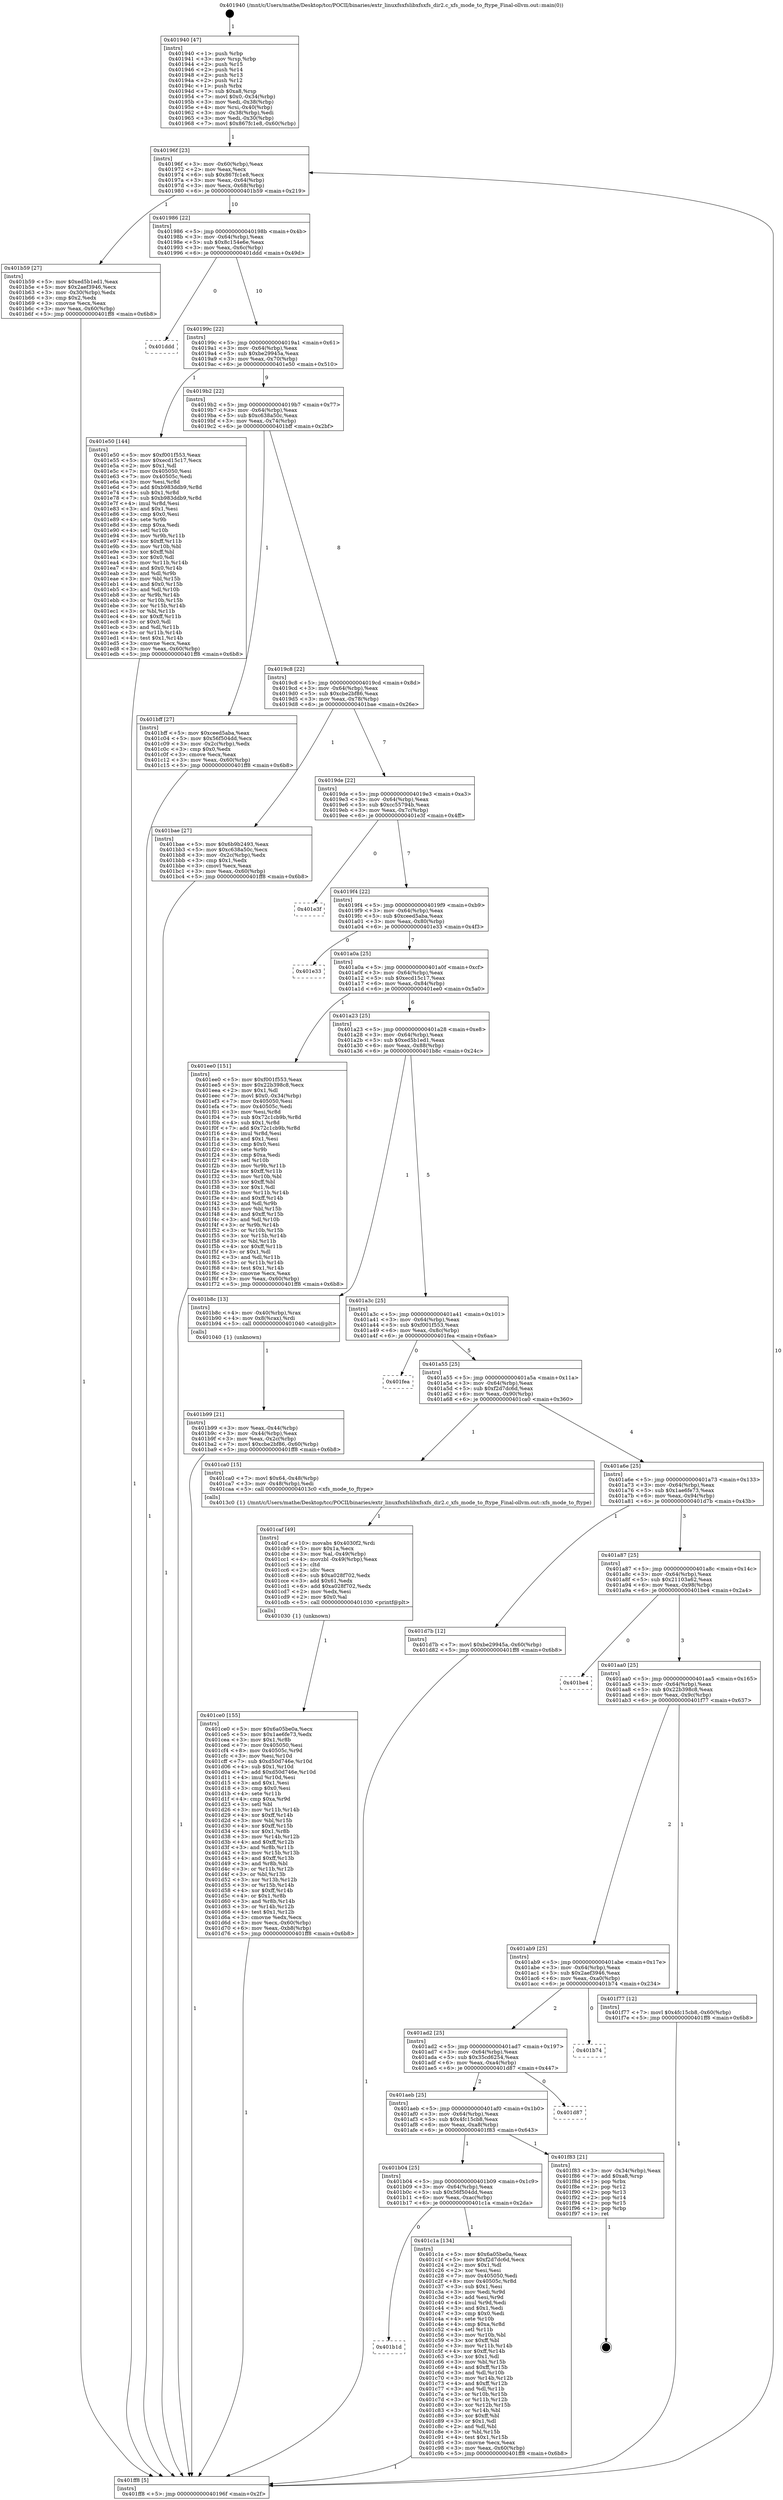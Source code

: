 digraph "0x401940" {
  label = "0x401940 (/mnt/c/Users/mathe/Desktop/tcc/POCII/binaries/extr_linuxfsxfslibxfsxfs_dir2.c_xfs_mode_to_ftype_Final-ollvm.out::main(0))"
  labelloc = "t"
  node[shape=record]

  Entry [label="",width=0.3,height=0.3,shape=circle,fillcolor=black,style=filled]
  "0x40196f" [label="{
     0x40196f [23]\l
     | [instrs]\l
     &nbsp;&nbsp;0x40196f \<+3\>: mov -0x60(%rbp),%eax\l
     &nbsp;&nbsp;0x401972 \<+2\>: mov %eax,%ecx\l
     &nbsp;&nbsp;0x401974 \<+6\>: sub $0x867fc1e8,%ecx\l
     &nbsp;&nbsp;0x40197a \<+3\>: mov %eax,-0x64(%rbp)\l
     &nbsp;&nbsp;0x40197d \<+3\>: mov %ecx,-0x68(%rbp)\l
     &nbsp;&nbsp;0x401980 \<+6\>: je 0000000000401b59 \<main+0x219\>\l
  }"]
  "0x401b59" [label="{
     0x401b59 [27]\l
     | [instrs]\l
     &nbsp;&nbsp;0x401b59 \<+5\>: mov $0xed5b1ed1,%eax\l
     &nbsp;&nbsp;0x401b5e \<+5\>: mov $0x2aef3946,%ecx\l
     &nbsp;&nbsp;0x401b63 \<+3\>: mov -0x30(%rbp),%edx\l
     &nbsp;&nbsp;0x401b66 \<+3\>: cmp $0x2,%edx\l
     &nbsp;&nbsp;0x401b69 \<+3\>: cmovne %ecx,%eax\l
     &nbsp;&nbsp;0x401b6c \<+3\>: mov %eax,-0x60(%rbp)\l
     &nbsp;&nbsp;0x401b6f \<+5\>: jmp 0000000000401ff8 \<main+0x6b8\>\l
  }"]
  "0x401986" [label="{
     0x401986 [22]\l
     | [instrs]\l
     &nbsp;&nbsp;0x401986 \<+5\>: jmp 000000000040198b \<main+0x4b\>\l
     &nbsp;&nbsp;0x40198b \<+3\>: mov -0x64(%rbp),%eax\l
     &nbsp;&nbsp;0x40198e \<+5\>: sub $0x8c154e6e,%eax\l
     &nbsp;&nbsp;0x401993 \<+3\>: mov %eax,-0x6c(%rbp)\l
     &nbsp;&nbsp;0x401996 \<+6\>: je 0000000000401ddd \<main+0x49d\>\l
  }"]
  "0x401ff8" [label="{
     0x401ff8 [5]\l
     | [instrs]\l
     &nbsp;&nbsp;0x401ff8 \<+5\>: jmp 000000000040196f \<main+0x2f\>\l
  }"]
  "0x401940" [label="{
     0x401940 [47]\l
     | [instrs]\l
     &nbsp;&nbsp;0x401940 \<+1\>: push %rbp\l
     &nbsp;&nbsp;0x401941 \<+3\>: mov %rsp,%rbp\l
     &nbsp;&nbsp;0x401944 \<+2\>: push %r15\l
     &nbsp;&nbsp;0x401946 \<+2\>: push %r14\l
     &nbsp;&nbsp;0x401948 \<+2\>: push %r13\l
     &nbsp;&nbsp;0x40194a \<+2\>: push %r12\l
     &nbsp;&nbsp;0x40194c \<+1\>: push %rbx\l
     &nbsp;&nbsp;0x40194d \<+7\>: sub $0xa8,%rsp\l
     &nbsp;&nbsp;0x401954 \<+7\>: movl $0x0,-0x34(%rbp)\l
     &nbsp;&nbsp;0x40195b \<+3\>: mov %edi,-0x38(%rbp)\l
     &nbsp;&nbsp;0x40195e \<+4\>: mov %rsi,-0x40(%rbp)\l
     &nbsp;&nbsp;0x401962 \<+3\>: mov -0x38(%rbp),%edi\l
     &nbsp;&nbsp;0x401965 \<+3\>: mov %edi,-0x30(%rbp)\l
     &nbsp;&nbsp;0x401968 \<+7\>: movl $0x867fc1e8,-0x60(%rbp)\l
  }"]
  Exit [label="",width=0.3,height=0.3,shape=circle,fillcolor=black,style=filled,peripheries=2]
  "0x401ddd" [label="{
     0x401ddd\l
  }", style=dashed]
  "0x40199c" [label="{
     0x40199c [22]\l
     | [instrs]\l
     &nbsp;&nbsp;0x40199c \<+5\>: jmp 00000000004019a1 \<main+0x61\>\l
     &nbsp;&nbsp;0x4019a1 \<+3\>: mov -0x64(%rbp),%eax\l
     &nbsp;&nbsp;0x4019a4 \<+5\>: sub $0xbe29945a,%eax\l
     &nbsp;&nbsp;0x4019a9 \<+3\>: mov %eax,-0x70(%rbp)\l
     &nbsp;&nbsp;0x4019ac \<+6\>: je 0000000000401e50 \<main+0x510\>\l
  }"]
  "0x401ce0" [label="{
     0x401ce0 [155]\l
     | [instrs]\l
     &nbsp;&nbsp;0x401ce0 \<+5\>: mov $0x6a05be0a,%ecx\l
     &nbsp;&nbsp;0x401ce5 \<+5\>: mov $0x1ae6fe73,%edx\l
     &nbsp;&nbsp;0x401cea \<+3\>: mov $0x1,%r8b\l
     &nbsp;&nbsp;0x401ced \<+7\>: mov 0x405050,%esi\l
     &nbsp;&nbsp;0x401cf4 \<+8\>: mov 0x40505c,%r9d\l
     &nbsp;&nbsp;0x401cfc \<+3\>: mov %esi,%r10d\l
     &nbsp;&nbsp;0x401cff \<+7\>: sub $0xd50d746e,%r10d\l
     &nbsp;&nbsp;0x401d06 \<+4\>: sub $0x1,%r10d\l
     &nbsp;&nbsp;0x401d0a \<+7\>: add $0xd50d746e,%r10d\l
     &nbsp;&nbsp;0x401d11 \<+4\>: imul %r10d,%esi\l
     &nbsp;&nbsp;0x401d15 \<+3\>: and $0x1,%esi\l
     &nbsp;&nbsp;0x401d18 \<+3\>: cmp $0x0,%esi\l
     &nbsp;&nbsp;0x401d1b \<+4\>: sete %r11b\l
     &nbsp;&nbsp;0x401d1f \<+4\>: cmp $0xa,%r9d\l
     &nbsp;&nbsp;0x401d23 \<+3\>: setl %bl\l
     &nbsp;&nbsp;0x401d26 \<+3\>: mov %r11b,%r14b\l
     &nbsp;&nbsp;0x401d29 \<+4\>: xor $0xff,%r14b\l
     &nbsp;&nbsp;0x401d2d \<+3\>: mov %bl,%r15b\l
     &nbsp;&nbsp;0x401d30 \<+4\>: xor $0xff,%r15b\l
     &nbsp;&nbsp;0x401d34 \<+4\>: xor $0x1,%r8b\l
     &nbsp;&nbsp;0x401d38 \<+3\>: mov %r14b,%r12b\l
     &nbsp;&nbsp;0x401d3b \<+4\>: and $0xff,%r12b\l
     &nbsp;&nbsp;0x401d3f \<+3\>: and %r8b,%r11b\l
     &nbsp;&nbsp;0x401d42 \<+3\>: mov %r15b,%r13b\l
     &nbsp;&nbsp;0x401d45 \<+4\>: and $0xff,%r13b\l
     &nbsp;&nbsp;0x401d49 \<+3\>: and %r8b,%bl\l
     &nbsp;&nbsp;0x401d4c \<+3\>: or %r11b,%r12b\l
     &nbsp;&nbsp;0x401d4f \<+3\>: or %bl,%r13b\l
     &nbsp;&nbsp;0x401d52 \<+3\>: xor %r13b,%r12b\l
     &nbsp;&nbsp;0x401d55 \<+3\>: or %r15b,%r14b\l
     &nbsp;&nbsp;0x401d58 \<+4\>: xor $0xff,%r14b\l
     &nbsp;&nbsp;0x401d5c \<+4\>: or $0x1,%r8b\l
     &nbsp;&nbsp;0x401d60 \<+3\>: and %r8b,%r14b\l
     &nbsp;&nbsp;0x401d63 \<+3\>: or %r14b,%r12b\l
     &nbsp;&nbsp;0x401d66 \<+4\>: test $0x1,%r12b\l
     &nbsp;&nbsp;0x401d6a \<+3\>: cmovne %edx,%ecx\l
     &nbsp;&nbsp;0x401d6d \<+3\>: mov %ecx,-0x60(%rbp)\l
     &nbsp;&nbsp;0x401d70 \<+6\>: mov %eax,-0xb8(%rbp)\l
     &nbsp;&nbsp;0x401d76 \<+5\>: jmp 0000000000401ff8 \<main+0x6b8\>\l
  }"]
  "0x401e50" [label="{
     0x401e50 [144]\l
     | [instrs]\l
     &nbsp;&nbsp;0x401e50 \<+5\>: mov $0xf001f553,%eax\l
     &nbsp;&nbsp;0x401e55 \<+5\>: mov $0xecd15c17,%ecx\l
     &nbsp;&nbsp;0x401e5a \<+2\>: mov $0x1,%dl\l
     &nbsp;&nbsp;0x401e5c \<+7\>: mov 0x405050,%esi\l
     &nbsp;&nbsp;0x401e63 \<+7\>: mov 0x40505c,%edi\l
     &nbsp;&nbsp;0x401e6a \<+3\>: mov %esi,%r8d\l
     &nbsp;&nbsp;0x401e6d \<+7\>: add $0xb983ddb9,%r8d\l
     &nbsp;&nbsp;0x401e74 \<+4\>: sub $0x1,%r8d\l
     &nbsp;&nbsp;0x401e78 \<+7\>: sub $0xb983ddb9,%r8d\l
     &nbsp;&nbsp;0x401e7f \<+4\>: imul %r8d,%esi\l
     &nbsp;&nbsp;0x401e83 \<+3\>: and $0x1,%esi\l
     &nbsp;&nbsp;0x401e86 \<+3\>: cmp $0x0,%esi\l
     &nbsp;&nbsp;0x401e89 \<+4\>: sete %r9b\l
     &nbsp;&nbsp;0x401e8d \<+3\>: cmp $0xa,%edi\l
     &nbsp;&nbsp;0x401e90 \<+4\>: setl %r10b\l
     &nbsp;&nbsp;0x401e94 \<+3\>: mov %r9b,%r11b\l
     &nbsp;&nbsp;0x401e97 \<+4\>: xor $0xff,%r11b\l
     &nbsp;&nbsp;0x401e9b \<+3\>: mov %r10b,%bl\l
     &nbsp;&nbsp;0x401e9e \<+3\>: xor $0xff,%bl\l
     &nbsp;&nbsp;0x401ea1 \<+3\>: xor $0x0,%dl\l
     &nbsp;&nbsp;0x401ea4 \<+3\>: mov %r11b,%r14b\l
     &nbsp;&nbsp;0x401ea7 \<+4\>: and $0x0,%r14b\l
     &nbsp;&nbsp;0x401eab \<+3\>: and %dl,%r9b\l
     &nbsp;&nbsp;0x401eae \<+3\>: mov %bl,%r15b\l
     &nbsp;&nbsp;0x401eb1 \<+4\>: and $0x0,%r15b\l
     &nbsp;&nbsp;0x401eb5 \<+3\>: and %dl,%r10b\l
     &nbsp;&nbsp;0x401eb8 \<+3\>: or %r9b,%r14b\l
     &nbsp;&nbsp;0x401ebb \<+3\>: or %r10b,%r15b\l
     &nbsp;&nbsp;0x401ebe \<+3\>: xor %r15b,%r14b\l
     &nbsp;&nbsp;0x401ec1 \<+3\>: or %bl,%r11b\l
     &nbsp;&nbsp;0x401ec4 \<+4\>: xor $0xff,%r11b\l
     &nbsp;&nbsp;0x401ec8 \<+3\>: or $0x0,%dl\l
     &nbsp;&nbsp;0x401ecb \<+3\>: and %dl,%r11b\l
     &nbsp;&nbsp;0x401ece \<+3\>: or %r11b,%r14b\l
     &nbsp;&nbsp;0x401ed1 \<+4\>: test $0x1,%r14b\l
     &nbsp;&nbsp;0x401ed5 \<+3\>: cmovne %ecx,%eax\l
     &nbsp;&nbsp;0x401ed8 \<+3\>: mov %eax,-0x60(%rbp)\l
     &nbsp;&nbsp;0x401edb \<+5\>: jmp 0000000000401ff8 \<main+0x6b8\>\l
  }"]
  "0x4019b2" [label="{
     0x4019b2 [22]\l
     | [instrs]\l
     &nbsp;&nbsp;0x4019b2 \<+5\>: jmp 00000000004019b7 \<main+0x77\>\l
     &nbsp;&nbsp;0x4019b7 \<+3\>: mov -0x64(%rbp),%eax\l
     &nbsp;&nbsp;0x4019ba \<+5\>: sub $0xc638a50c,%eax\l
     &nbsp;&nbsp;0x4019bf \<+3\>: mov %eax,-0x74(%rbp)\l
     &nbsp;&nbsp;0x4019c2 \<+6\>: je 0000000000401bff \<main+0x2bf\>\l
  }"]
  "0x401caf" [label="{
     0x401caf [49]\l
     | [instrs]\l
     &nbsp;&nbsp;0x401caf \<+10\>: movabs $0x4030f2,%rdi\l
     &nbsp;&nbsp;0x401cb9 \<+5\>: mov $0x1a,%ecx\l
     &nbsp;&nbsp;0x401cbe \<+3\>: mov %al,-0x49(%rbp)\l
     &nbsp;&nbsp;0x401cc1 \<+4\>: movzbl -0x49(%rbp),%eax\l
     &nbsp;&nbsp;0x401cc5 \<+1\>: cltd\l
     &nbsp;&nbsp;0x401cc6 \<+2\>: idiv %ecx\l
     &nbsp;&nbsp;0x401cc8 \<+6\>: sub $0xa028f702,%edx\l
     &nbsp;&nbsp;0x401cce \<+3\>: add $0x61,%edx\l
     &nbsp;&nbsp;0x401cd1 \<+6\>: add $0xa028f702,%edx\l
     &nbsp;&nbsp;0x401cd7 \<+2\>: mov %edx,%esi\l
     &nbsp;&nbsp;0x401cd9 \<+2\>: mov $0x0,%al\l
     &nbsp;&nbsp;0x401cdb \<+5\>: call 0000000000401030 \<printf@plt\>\l
     | [calls]\l
     &nbsp;&nbsp;0x401030 \{1\} (unknown)\l
  }"]
  "0x401bff" [label="{
     0x401bff [27]\l
     | [instrs]\l
     &nbsp;&nbsp;0x401bff \<+5\>: mov $0xceed5aba,%eax\l
     &nbsp;&nbsp;0x401c04 \<+5\>: mov $0x56f504dd,%ecx\l
     &nbsp;&nbsp;0x401c09 \<+3\>: mov -0x2c(%rbp),%edx\l
     &nbsp;&nbsp;0x401c0c \<+3\>: cmp $0x0,%edx\l
     &nbsp;&nbsp;0x401c0f \<+3\>: cmove %ecx,%eax\l
     &nbsp;&nbsp;0x401c12 \<+3\>: mov %eax,-0x60(%rbp)\l
     &nbsp;&nbsp;0x401c15 \<+5\>: jmp 0000000000401ff8 \<main+0x6b8\>\l
  }"]
  "0x4019c8" [label="{
     0x4019c8 [22]\l
     | [instrs]\l
     &nbsp;&nbsp;0x4019c8 \<+5\>: jmp 00000000004019cd \<main+0x8d\>\l
     &nbsp;&nbsp;0x4019cd \<+3\>: mov -0x64(%rbp),%eax\l
     &nbsp;&nbsp;0x4019d0 \<+5\>: sub $0xcbe2bf86,%eax\l
     &nbsp;&nbsp;0x4019d5 \<+3\>: mov %eax,-0x78(%rbp)\l
     &nbsp;&nbsp;0x4019d8 \<+6\>: je 0000000000401bae \<main+0x26e\>\l
  }"]
  "0x401b1d" [label="{
     0x401b1d\l
  }", style=dashed]
  "0x401bae" [label="{
     0x401bae [27]\l
     | [instrs]\l
     &nbsp;&nbsp;0x401bae \<+5\>: mov $0x6b9b2493,%eax\l
     &nbsp;&nbsp;0x401bb3 \<+5\>: mov $0xc638a50c,%ecx\l
     &nbsp;&nbsp;0x401bb8 \<+3\>: mov -0x2c(%rbp),%edx\l
     &nbsp;&nbsp;0x401bbb \<+3\>: cmp $0x1,%edx\l
     &nbsp;&nbsp;0x401bbe \<+3\>: cmovl %ecx,%eax\l
     &nbsp;&nbsp;0x401bc1 \<+3\>: mov %eax,-0x60(%rbp)\l
     &nbsp;&nbsp;0x401bc4 \<+5\>: jmp 0000000000401ff8 \<main+0x6b8\>\l
  }"]
  "0x4019de" [label="{
     0x4019de [22]\l
     | [instrs]\l
     &nbsp;&nbsp;0x4019de \<+5\>: jmp 00000000004019e3 \<main+0xa3\>\l
     &nbsp;&nbsp;0x4019e3 \<+3\>: mov -0x64(%rbp),%eax\l
     &nbsp;&nbsp;0x4019e6 \<+5\>: sub $0xcc55794b,%eax\l
     &nbsp;&nbsp;0x4019eb \<+3\>: mov %eax,-0x7c(%rbp)\l
     &nbsp;&nbsp;0x4019ee \<+6\>: je 0000000000401e3f \<main+0x4ff\>\l
  }"]
  "0x401c1a" [label="{
     0x401c1a [134]\l
     | [instrs]\l
     &nbsp;&nbsp;0x401c1a \<+5\>: mov $0x6a05be0a,%eax\l
     &nbsp;&nbsp;0x401c1f \<+5\>: mov $0xf2d7dc6d,%ecx\l
     &nbsp;&nbsp;0x401c24 \<+2\>: mov $0x1,%dl\l
     &nbsp;&nbsp;0x401c26 \<+2\>: xor %esi,%esi\l
     &nbsp;&nbsp;0x401c28 \<+7\>: mov 0x405050,%edi\l
     &nbsp;&nbsp;0x401c2f \<+8\>: mov 0x40505c,%r8d\l
     &nbsp;&nbsp;0x401c37 \<+3\>: sub $0x1,%esi\l
     &nbsp;&nbsp;0x401c3a \<+3\>: mov %edi,%r9d\l
     &nbsp;&nbsp;0x401c3d \<+3\>: add %esi,%r9d\l
     &nbsp;&nbsp;0x401c40 \<+4\>: imul %r9d,%edi\l
     &nbsp;&nbsp;0x401c44 \<+3\>: and $0x1,%edi\l
     &nbsp;&nbsp;0x401c47 \<+3\>: cmp $0x0,%edi\l
     &nbsp;&nbsp;0x401c4a \<+4\>: sete %r10b\l
     &nbsp;&nbsp;0x401c4e \<+4\>: cmp $0xa,%r8d\l
     &nbsp;&nbsp;0x401c52 \<+4\>: setl %r11b\l
     &nbsp;&nbsp;0x401c56 \<+3\>: mov %r10b,%bl\l
     &nbsp;&nbsp;0x401c59 \<+3\>: xor $0xff,%bl\l
     &nbsp;&nbsp;0x401c5c \<+3\>: mov %r11b,%r14b\l
     &nbsp;&nbsp;0x401c5f \<+4\>: xor $0xff,%r14b\l
     &nbsp;&nbsp;0x401c63 \<+3\>: xor $0x1,%dl\l
     &nbsp;&nbsp;0x401c66 \<+3\>: mov %bl,%r15b\l
     &nbsp;&nbsp;0x401c69 \<+4\>: and $0xff,%r15b\l
     &nbsp;&nbsp;0x401c6d \<+3\>: and %dl,%r10b\l
     &nbsp;&nbsp;0x401c70 \<+3\>: mov %r14b,%r12b\l
     &nbsp;&nbsp;0x401c73 \<+4\>: and $0xff,%r12b\l
     &nbsp;&nbsp;0x401c77 \<+3\>: and %dl,%r11b\l
     &nbsp;&nbsp;0x401c7a \<+3\>: or %r10b,%r15b\l
     &nbsp;&nbsp;0x401c7d \<+3\>: or %r11b,%r12b\l
     &nbsp;&nbsp;0x401c80 \<+3\>: xor %r12b,%r15b\l
     &nbsp;&nbsp;0x401c83 \<+3\>: or %r14b,%bl\l
     &nbsp;&nbsp;0x401c86 \<+3\>: xor $0xff,%bl\l
     &nbsp;&nbsp;0x401c89 \<+3\>: or $0x1,%dl\l
     &nbsp;&nbsp;0x401c8c \<+2\>: and %dl,%bl\l
     &nbsp;&nbsp;0x401c8e \<+3\>: or %bl,%r15b\l
     &nbsp;&nbsp;0x401c91 \<+4\>: test $0x1,%r15b\l
     &nbsp;&nbsp;0x401c95 \<+3\>: cmovne %ecx,%eax\l
     &nbsp;&nbsp;0x401c98 \<+3\>: mov %eax,-0x60(%rbp)\l
     &nbsp;&nbsp;0x401c9b \<+5\>: jmp 0000000000401ff8 \<main+0x6b8\>\l
  }"]
  "0x401e3f" [label="{
     0x401e3f\l
  }", style=dashed]
  "0x4019f4" [label="{
     0x4019f4 [22]\l
     | [instrs]\l
     &nbsp;&nbsp;0x4019f4 \<+5\>: jmp 00000000004019f9 \<main+0xb9\>\l
     &nbsp;&nbsp;0x4019f9 \<+3\>: mov -0x64(%rbp),%eax\l
     &nbsp;&nbsp;0x4019fc \<+5\>: sub $0xceed5aba,%eax\l
     &nbsp;&nbsp;0x401a01 \<+3\>: mov %eax,-0x80(%rbp)\l
     &nbsp;&nbsp;0x401a04 \<+6\>: je 0000000000401e33 \<main+0x4f3\>\l
  }"]
  "0x401b04" [label="{
     0x401b04 [25]\l
     | [instrs]\l
     &nbsp;&nbsp;0x401b04 \<+5\>: jmp 0000000000401b09 \<main+0x1c9\>\l
     &nbsp;&nbsp;0x401b09 \<+3\>: mov -0x64(%rbp),%eax\l
     &nbsp;&nbsp;0x401b0c \<+5\>: sub $0x56f504dd,%eax\l
     &nbsp;&nbsp;0x401b11 \<+6\>: mov %eax,-0xac(%rbp)\l
     &nbsp;&nbsp;0x401b17 \<+6\>: je 0000000000401c1a \<main+0x2da\>\l
  }"]
  "0x401e33" [label="{
     0x401e33\l
  }", style=dashed]
  "0x401a0a" [label="{
     0x401a0a [25]\l
     | [instrs]\l
     &nbsp;&nbsp;0x401a0a \<+5\>: jmp 0000000000401a0f \<main+0xcf\>\l
     &nbsp;&nbsp;0x401a0f \<+3\>: mov -0x64(%rbp),%eax\l
     &nbsp;&nbsp;0x401a12 \<+5\>: sub $0xecd15c17,%eax\l
     &nbsp;&nbsp;0x401a17 \<+6\>: mov %eax,-0x84(%rbp)\l
     &nbsp;&nbsp;0x401a1d \<+6\>: je 0000000000401ee0 \<main+0x5a0\>\l
  }"]
  "0x401f83" [label="{
     0x401f83 [21]\l
     | [instrs]\l
     &nbsp;&nbsp;0x401f83 \<+3\>: mov -0x34(%rbp),%eax\l
     &nbsp;&nbsp;0x401f86 \<+7\>: add $0xa8,%rsp\l
     &nbsp;&nbsp;0x401f8d \<+1\>: pop %rbx\l
     &nbsp;&nbsp;0x401f8e \<+2\>: pop %r12\l
     &nbsp;&nbsp;0x401f90 \<+2\>: pop %r13\l
     &nbsp;&nbsp;0x401f92 \<+2\>: pop %r14\l
     &nbsp;&nbsp;0x401f94 \<+2\>: pop %r15\l
     &nbsp;&nbsp;0x401f96 \<+1\>: pop %rbp\l
     &nbsp;&nbsp;0x401f97 \<+1\>: ret\l
  }"]
  "0x401ee0" [label="{
     0x401ee0 [151]\l
     | [instrs]\l
     &nbsp;&nbsp;0x401ee0 \<+5\>: mov $0xf001f553,%eax\l
     &nbsp;&nbsp;0x401ee5 \<+5\>: mov $0x22b398c8,%ecx\l
     &nbsp;&nbsp;0x401eea \<+2\>: mov $0x1,%dl\l
     &nbsp;&nbsp;0x401eec \<+7\>: movl $0x0,-0x34(%rbp)\l
     &nbsp;&nbsp;0x401ef3 \<+7\>: mov 0x405050,%esi\l
     &nbsp;&nbsp;0x401efa \<+7\>: mov 0x40505c,%edi\l
     &nbsp;&nbsp;0x401f01 \<+3\>: mov %esi,%r8d\l
     &nbsp;&nbsp;0x401f04 \<+7\>: sub $0x72c1cb9b,%r8d\l
     &nbsp;&nbsp;0x401f0b \<+4\>: sub $0x1,%r8d\l
     &nbsp;&nbsp;0x401f0f \<+7\>: add $0x72c1cb9b,%r8d\l
     &nbsp;&nbsp;0x401f16 \<+4\>: imul %r8d,%esi\l
     &nbsp;&nbsp;0x401f1a \<+3\>: and $0x1,%esi\l
     &nbsp;&nbsp;0x401f1d \<+3\>: cmp $0x0,%esi\l
     &nbsp;&nbsp;0x401f20 \<+4\>: sete %r9b\l
     &nbsp;&nbsp;0x401f24 \<+3\>: cmp $0xa,%edi\l
     &nbsp;&nbsp;0x401f27 \<+4\>: setl %r10b\l
     &nbsp;&nbsp;0x401f2b \<+3\>: mov %r9b,%r11b\l
     &nbsp;&nbsp;0x401f2e \<+4\>: xor $0xff,%r11b\l
     &nbsp;&nbsp;0x401f32 \<+3\>: mov %r10b,%bl\l
     &nbsp;&nbsp;0x401f35 \<+3\>: xor $0xff,%bl\l
     &nbsp;&nbsp;0x401f38 \<+3\>: xor $0x1,%dl\l
     &nbsp;&nbsp;0x401f3b \<+3\>: mov %r11b,%r14b\l
     &nbsp;&nbsp;0x401f3e \<+4\>: and $0xff,%r14b\l
     &nbsp;&nbsp;0x401f42 \<+3\>: and %dl,%r9b\l
     &nbsp;&nbsp;0x401f45 \<+3\>: mov %bl,%r15b\l
     &nbsp;&nbsp;0x401f48 \<+4\>: and $0xff,%r15b\l
     &nbsp;&nbsp;0x401f4c \<+3\>: and %dl,%r10b\l
     &nbsp;&nbsp;0x401f4f \<+3\>: or %r9b,%r14b\l
     &nbsp;&nbsp;0x401f52 \<+3\>: or %r10b,%r15b\l
     &nbsp;&nbsp;0x401f55 \<+3\>: xor %r15b,%r14b\l
     &nbsp;&nbsp;0x401f58 \<+3\>: or %bl,%r11b\l
     &nbsp;&nbsp;0x401f5b \<+4\>: xor $0xff,%r11b\l
     &nbsp;&nbsp;0x401f5f \<+3\>: or $0x1,%dl\l
     &nbsp;&nbsp;0x401f62 \<+3\>: and %dl,%r11b\l
     &nbsp;&nbsp;0x401f65 \<+3\>: or %r11b,%r14b\l
     &nbsp;&nbsp;0x401f68 \<+4\>: test $0x1,%r14b\l
     &nbsp;&nbsp;0x401f6c \<+3\>: cmovne %ecx,%eax\l
     &nbsp;&nbsp;0x401f6f \<+3\>: mov %eax,-0x60(%rbp)\l
     &nbsp;&nbsp;0x401f72 \<+5\>: jmp 0000000000401ff8 \<main+0x6b8\>\l
  }"]
  "0x401a23" [label="{
     0x401a23 [25]\l
     | [instrs]\l
     &nbsp;&nbsp;0x401a23 \<+5\>: jmp 0000000000401a28 \<main+0xe8\>\l
     &nbsp;&nbsp;0x401a28 \<+3\>: mov -0x64(%rbp),%eax\l
     &nbsp;&nbsp;0x401a2b \<+5\>: sub $0xed5b1ed1,%eax\l
     &nbsp;&nbsp;0x401a30 \<+6\>: mov %eax,-0x88(%rbp)\l
     &nbsp;&nbsp;0x401a36 \<+6\>: je 0000000000401b8c \<main+0x24c\>\l
  }"]
  "0x401aeb" [label="{
     0x401aeb [25]\l
     | [instrs]\l
     &nbsp;&nbsp;0x401aeb \<+5\>: jmp 0000000000401af0 \<main+0x1b0\>\l
     &nbsp;&nbsp;0x401af0 \<+3\>: mov -0x64(%rbp),%eax\l
     &nbsp;&nbsp;0x401af3 \<+5\>: sub $0x4fc15cb8,%eax\l
     &nbsp;&nbsp;0x401af8 \<+6\>: mov %eax,-0xa8(%rbp)\l
     &nbsp;&nbsp;0x401afe \<+6\>: je 0000000000401f83 \<main+0x643\>\l
  }"]
  "0x401b8c" [label="{
     0x401b8c [13]\l
     | [instrs]\l
     &nbsp;&nbsp;0x401b8c \<+4\>: mov -0x40(%rbp),%rax\l
     &nbsp;&nbsp;0x401b90 \<+4\>: mov 0x8(%rax),%rdi\l
     &nbsp;&nbsp;0x401b94 \<+5\>: call 0000000000401040 \<atoi@plt\>\l
     | [calls]\l
     &nbsp;&nbsp;0x401040 \{1\} (unknown)\l
  }"]
  "0x401a3c" [label="{
     0x401a3c [25]\l
     | [instrs]\l
     &nbsp;&nbsp;0x401a3c \<+5\>: jmp 0000000000401a41 \<main+0x101\>\l
     &nbsp;&nbsp;0x401a41 \<+3\>: mov -0x64(%rbp),%eax\l
     &nbsp;&nbsp;0x401a44 \<+5\>: sub $0xf001f553,%eax\l
     &nbsp;&nbsp;0x401a49 \<+6\>: mov %eax,-0x8c(%rbp)\l
     &nbsp;&nbsp;0x401a4f \<+6\>: je 0000000000401fea \<main+0x6aa\>\l
  }"]
  "0x401b99" [label="{
     0x401b99 [21]\l
     | [instrs]\l
     &nbsp;&nbsp;0x401b99 \<+3\>: mov %eax,-0x44(%rbp)\l
     &nbsp;&nbsp;0x401b9c \<+3\>: mov -0x44(%rbp),%eax\l
     &nbsp;&nbsp;0x401b9f \<+3\>: mov %eax,-0x2c(%rbp)\l
     &nbsp;&nbsp;0x401ba2 \<+7\>: movl $0xcbe2bf86,-0x60(%rbp)\l
     &nbsp;&nbsp;0x401ba9 \<+5\>: jmp 0000000000401ff8 \<main+0x6b8\>\l
  }"]
  "0x401d87" [label="{
     0x401d87\l
  }", style=dashed]
  "0x401fea" [label="{
     0x401fea\l
  }", style=dashed]
  "0x401a55" [label="{
     0x401a55 [25]\l
     | [instrs]\l
     &nbsp;&nbsp;0x401a55 \<+5\>: jmp 0000000000401a5a \<main+0x11a\>\l
     &nbsp;&nbsp;0x401a5a \<+3\>: mov -0x64(%rbp),%eax\l
     &nbsp;&nbsp;0x401a5d \<+5\>: sub $0xf2d7dc6d,%eax\l
     &nbsp;&nbsp;0x401a62 \<+6\>: mov %eax,-0x90(%rbp)\l
     &nbsp;&nbsp;0x401a68 \<+6\>: je 0000000000401ca0 \<main+0x360\>\l
  }"]
  "0x401ad2" [label="{
     0x401ad2 [25]\l
     | [instrs]\l
     &nbsp;&nbsp;0x401ad2 \<+5\>: jmp 0000000000401ad7 \<main+0x197\>\l
     &nbsp;&nbsp;0x401ad7 \<+3\>: mov -0x64(%rbp),%eax\l
     &nbsp;&nbsp;0x401ada \<+5\>: sub $0x35cd6254,%eax\l
     &nbsp;&nbsp;0x401adf \<+6\>: mov %eax,-0xa4(%rbp)\l
     &nbsp;&nbsp;0x401ae5 \<+6\>: je 0000000000401d87 \<main+0x447\>\l
  }"]
  "0x401ca0" [label="{
     0x401ca0 [15]\l
     | [instrs]\l
     &nbsp;&nbsp;0x401ca0 \<+7\>: movl $0x64,-0x48(%rbp)\l
     &nbsp;&nbsp;0x401ca7 \<+3\>: mov -0x48(%rbp),%edi\l
     &nbsp;&nbsp;0x401caa \<+5\>: call 00000000004013c0 \<xfs_mode_to_ftype\>\l
     | [calls]\l
     &nbsp;&nbsp;0x4013c0 \{1\} (/mnt/c/Users/mathe/Desktop/tcc/POCII/binaries/extr_linuxfsxfslibxfsxfs_dir2.c_xfs_mode_to_ftype_Final-ollvm.out::xfs_mode_to_ftype)\l
  }"]
  "0x401a6e" [label="{
     0x401a6e [25]\l
     | [instrs]\l
     &nbsp;&nbsp;0x401a6e \<+5\>: jmp 0000000000401a73 \<main+0x133\>\l
     &nbsp;&nbsp;0x401a73 \<+3\>: mov -0x64(%rbp),%eax\l
     &nbsp;&nbsp;0x401a76 \<+5\>: sub $0x1ae6fe73,%eax\l
     &nbsp;&nbsp;0x401a7b \<+6\>: mov %eax,-0x94(%rbp)\l
     &nbsp;&nbsp;0x401a81 \<+6\>: je 0000000000401d7b \<main+0x43b\>\l
  }"]
  "0x401b74" [label="{
     0x401b74\l
  }", style=dashed]
  "0x401d7b" [label="{
     0x401d7b [12]\l
     | [instrs]\l
     &nbsp;&nbsp;0x401d7b \<+7\>: movl $0xbe29945a,-0x60(%rbp)\l
     &nbsp;&nbsp;0x401d82 \<+5\>: jmp 0000000000401ff8 \<main+0x6b8\>\l
  }"]
  "0x401a87" [label="{
     0x401a87 [25]\l
     | [instrs]\l
     &nbsp;&nbsp;0x401a87 \<+5\>: jmp 0000000000401a8c \<main+0x14c\>\l
     &nbsp;&nbsp;0x401a8c \<+3\>: mov -0x64(%rbp),%eax\l
     &nbsp;&nbsp;0x401a8f \<+5\>: sub $0x21103a62,%eax\l
     &nbsp;&nbsp;0x401a94 \<+6\>: mov %eax,-0x98(%rbp)\l
     &nbsp;&nbsp;0x401a9a \<+6\>: je 0000000000401be4 \<main+0x2a4\>\l
  }"]
  "0x401ab9" [label="{
     0x401ab9 [25]\l
     | [instrs]\l
     &nbsp;&nbsp;0x401ab9 \<+5\>: jmp 0000000000401abe \<main+0x17e\>\l
     &nbsp;&nbsp;0x401abe \<+3\>: mov -0x64(%rbp),%eax\l
     &nbsp;&nbsp;0x401ac1 \<+5\>: sub $0x2aef3946,%eax\l
     &nbsp;&nbsp;0x401ac6 \<+6\>: mov %eax,-0xa0(%rbp)\l
     &nbsp;&nbsp;0x401acc \<+6\>: je 0000000000401b74 \<main+0x234\>\l
  }"]
  "0x401be4" [label="{
     0x401be4\l
  }", style=dashed]
  "0x401aa0" [label="{
     0x401aa0 [25]\l
     | [instrs]\l
     &nbsp;&nbsp;0x401aa0 \<+5\>: jmp 0000000000401aa5 \<main+0x165\>\l
     &nbsp;&nbsp;0x401aa5 \<+3\>: mov -0x64(%rbp),%eax\l
     &nbsp;&nbsp;0x401aa8 \<+5\>: sub $0x22b398c8,%eax\l
     &nbsp;&nbsp;0x401aad \<+6\>: mov %eax,-0x9c(%rbp)\l
     &nbsp;&nbsp;0x401ab3 \<+6\>: je 0000000000401f77 \<main+0x637\>\l
  }"]
  "0x401f77" [label="{
     0x401f77 [12]\l
     | [instrs]\l
     &nbsp;&nbsp;0x401f77 \<+7\>: movl $0x4fc15cb8,-0x60(%rbp)\l
     &nbsp;&nbsp;0x401f7e \<+5\>: jmp 0000000000401ff8 \<main+0x6b8\>\l
  }"]
  Entry -> "0x401940" [label=" 1"]
  "0x40196f" -> "0x401b59" [label=" 1"]
  "0x40196f" -> "0x401986" [label=" 10"]
  "0x401b59" -> "0x401ff8" [label=" 1"]
  "0x401940" -> "0x40196f" [label=" 1"]
  "0x401ff8" -> "0x40196f" [label=" 10"]
  "0x401f83" -> Exit [label=" 1"]
  "0x401986" -> "0x401ddd" [label=" 0"]
  "0x401986" -> "0x40199c" [label=" 10"]
  "0x401f77" -> "0x401ff8" [label=" 1"]
  "0x40199c" -> "0x401e50" [label=" 1"]
  "0x40199c" -> "0x4019b2" [label=" 9"]
  "0x401ee0" -> "0x401ff8" [label=" 1"]
  "0x4019b2" -> "0x401bff" [label=" 1"]
  "0x4019b2" -> "0x4019c8" [label=" 8"]
  "0x401e50" -> "0x401ff8" [label=" 1"]
  "0x4019c8" -> "0x401bae" [label=" 1"]
  "0x4019c8" -> "0x4019de" [label=" 7"]
  "0x401d7b" -> "0x401ff8" [label=" 1"]
  "0x4019de" -> "0x401e3f" [label=" 0"]
  "0x4019de" -> "0x4019f4" [label=" 7"]
  "0x401ce0" -> "0x401ff8" [label=" 1"]
  "0x4019f4" -> "0x401e33" [label=" 0"]
  "0x4019f4" -> "0x401a0a" [label=" 7"]
  "0x401ca0" -> "0x401caf" [label=" 1"]
  "0x401a0a" -> "0x401ee0" [label=" 1"]
  "0x401a0a" -> "0x401a23" [label=" 6"]
  "0x401c1a" -> "0x401ff8" [label=" 1"]
  "0x401a23" -> "0x401b8c" [label=" 1"]
  "0x401a23" -> "0x401a3c" [label=" 5"]
  "0x401b8c" -> "0x401b99" [label=" 1"]
  "0x401b99" -> "0x401ff8" [label=" 1"]
  "0x401bae" -> "0x401ff8" [label=" 1"]
  "0x401bff" -> "0x401ff8" [label=" 1"]
  "0x401b04" -> "0x401c1a" [label=" 1"]
  "0x401a3c" -> "0x401fea" [label=" 0"]
  "0x401a3c" -> "0x401a55" [label=" 5"]
  "0x401caf" -> "0x401ce0" [label=" 1"]
  "0x401a55" -> "0x401ca0" [label=" 1"]
  "0x401a55" -> "0x401a6e" [label=" 4"]
  "0x401aeb" -> "0x401f83" [label=" 1"]
  "0x401a6e" -> "0x401d7b" [label=" 1"]
  "0x401a6e" -> "0x401a87" [label=" 3"]
  "0x401b04" -> "0x401b1d" [label=" 0"]
  "0x401a87" -> "0x401be4" [label=" 0"]
  "0x401a87" -> "0x401aa0" [label=" 3"]
  "0x401ad2" -> "0x401d87" [label=" 0"]
  "0x401aa0" -> "0x401f77" [label=" 1"]
  "0x401aa0" -> "0x401ab9" [label=" 2"]
  "0x401ad2" -> "0x401aeb" [label=" 2"]
  "0x401ab9" -> "0x401b74" [label=" 0"]
  "0x401ab9" -> "0x401ad2" [label=" 2"]
  "0x401aeb" -> "0x401b04" [label=" 1"]
}

